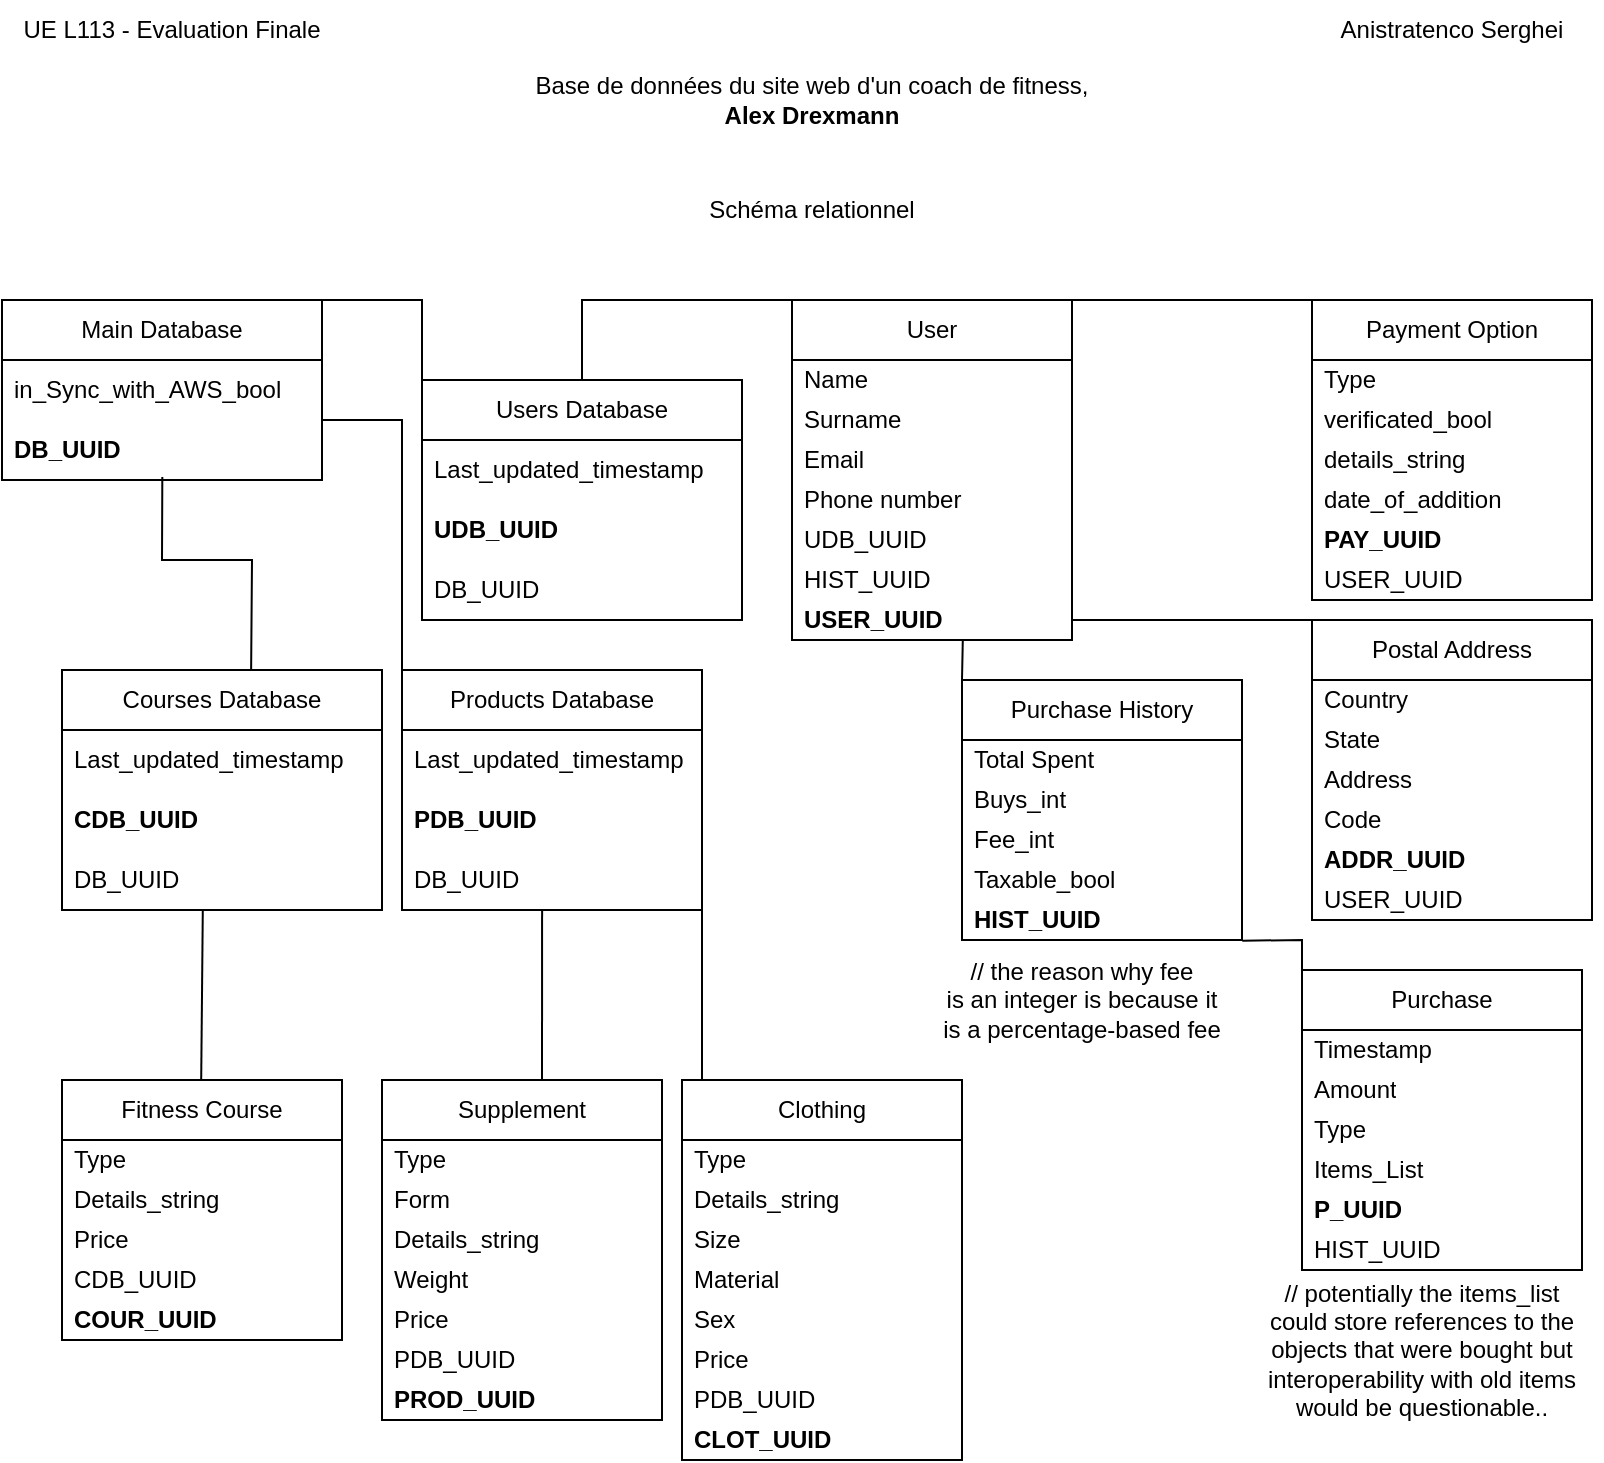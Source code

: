 <mxfile version="26.1.1">
  <diagram name="Page-1" id="tbAzFxZhWwLWA-EhOUsd">
    <mxGraphModel dx="2074" dy="1113" grid="1" gridSize="10" guides="1" tooltips="1" connect="1" arrows="1" fold="1" page="1" pageScale="1" pageWidth="850" pageHeight="1100" math="0" shadow="0">
      <root>
        <mxCell id="0" />
        <mxCell id="1" parent="0" />
        <mxCell id="sfqdOOPZxV7tRwm28SJr-1" value="UE L113 - Evaluation Finale" style="text;html=1;align=center;verticalAlign=middle;whiteSpace=wrap;rounded=0;" parent="1" vertex="1">
          <mxGeometry x="30" y="10" width="170" height="30" as="geometry" />
        </mxCell>
        <mxCell id="sfqdOOPZxV7tRwm28SJr-2" value="Anistratenco Serghei" style="text;html=1;align=center;verticalAlign=middle;whiteSpace=wrap;rounded=0;" parent="1" vertex="1">
          <mxGeometry x="680" y="10" width="150" height="30" as="geometry" />
        </mxCell>
        <mxCell id="sfqdOOPZxV7tRwm28SJr-3" value="Base de données du site web d&#39;un coach de fitness, &lt;br&gt;&lt;b&gt;Alex Drexmann&lt;/b&gt;" style="text;html=1;align=center;verticalAlign=middle;whiteSpace=wrap;rounded=0;" parent="1" vertex="1">
          <mxGeometry x="190" y="45" width="490" height="30" as="geometry" />
        </mxCell>
        <mxCell id="sfqdOOPZxV7tRwm28SJr-8" value="User" style="swimlane;fontStyle=0;childLayout=stackLayout;horizontal=1;startSize=30;horizontalStack=0;resizeParent=1;resizeParentMax=0;resizeLast=0;collapsible=1;marginBottom=0;whiteSpace=wrap;html=1;" parent="1" vertex="1">
          <mxGeometry x="425" y="160" width="140" height="170" as="geometry" />
        </mxCell>
        <mxCell id="sfqdOOPZxV7tRwm28SJr-9" value="Name" style="text;strokeColor=none;fillColor=none;align=left;verticalAlign=middle;spacingLeft=4;spacingRight=4;overflow=hidden;points=[[0,0.5],[1,0.5]];portConstraint=eastwest;rotatable=0;whiteSpace=wrap;html=1;" parent="sfqdOOPZxV7tRwm28SJr-8" vertex="1">
          <mxGeometry y="30" width="140" height="20" as="geometry" />
        </mxCell>
        <mxCell id="sfqdOOPZxV7tRwm28SJr-10" value="Surname" style="text;strokeColor=none;fillColor=none;align=left;verticalAlign=middle;spacingLeft=4;spacingRight=4;overflow=hidden;points=[[0,0.5],[1,0.5]];portConstraint=eastwest;rotatable=0;whiteSpace=wrap;html=1;" parent="sfqdOOPZxV7tRwm28SJr-8" vertex="1">
          <mxGeometry y="50" width="140" height="20" as="geometry" />
        </mxCell>
        <mxCell id="sfqdOOPZxV7tRwm28SJr-16" value="Email" style="text;strokeColor=none;fillColor=none;align=left;verticalAlign=middle;spacingLeft=4;spacingRight=4;overflow=hidden;points=[[0,0.5],[1,0.5]];portConstraint=eastwest;rotatable=0;whiteSpace=wrap;html=1;" parent="sfqdOOPZxV7tRwm28SJr-8" vertex="1">
          <mxGeometry y="70" width="140" height="20" as="geometry" />
        </mxCell>
        <mxCell id="sfqdOOPZxV7tRwm28SJr-17" value="Phone number" style="text;strokeColor=none;fillColor=none;align=left;verticalAlign=middle;spacingLeft=4;spacingRight=4;overflow=hidden;points=[[0,0.5],[1,0.5]];portConstraint=eastwest;rotatable=0;whiteSpace=wrap;html=1;" parent="sfqdOOPZxV7tRwm28SJr-8" vertex="1">
          <mxGeometry y="90" width="140" height="20" as="geometry" />
        </mxCell>
        <mxCell id="sfqdOOPZxV7tRwm28SJr-187" value="UDB_UUID" style="text;strokeColor=none;fillColor=none;align=left;verticalAlign=middle;spacingLeft=4;spacingRight=4;overflow=hidden;points=[[0,0.5],[1,0.5]];portConstraint=eastwest;rotatable=0;whiteSpace=wrap;html=1;" parent="sfqdOOPZxV7tRwm28SJr-8" vertex="1">
          <mxGeometry y="110" width="140" height="20" as="geometry" />
        </mxCell>
        <mxCell id="sfqdOOPZxV7tRwm28SJr-197" value="HIST_UUID" style="text;strokeColor=none;fillColor=none;align=left;verticalAlign=middle;spacingLeft=4;spacingRight=4;overflow=hidden;points=[[0,0.5],[1,0.5]];portConstraint=eastwest;rotatable=0;whiteSpace=wrap;html=1;fontStyle=0" parent="sfqdOOPZxV7tRwm28SJr-8" vertex="1">
          <mxGeometry y="130" width="140" height="20" as="geometry" />
        </mxCell>
        <mxCell id="sfqdOOPZxV7tRwm28SJr-194" value="USER_UUID" style="text;strokeColor=none;fillColor=none;align=left;verticalAlign=middle;spacingLeft=4;spacingRight=4;overflow=hidden;points=[[0,0.5],[1,0.5]];portConstraint=eastwest;rotatable=0;whiteSpace=wrap;html=1;fontStyle=1" parent="sfqdOOPZxV7tRwm28SJr-8" vertex="1">
          <mxGeometry y="150" width="140" height="20" as="geometry" />
        </mxCell>
        <mxCell id="sfqdOOPZxV7tRwm28SJr-20" value="Payment Option" style="swimlane;fontStyle=0;childLayout=stackLayout;horizontal=1;startSize=30;horizontalStack=0;resizeParent=1;resizeParentMax=0;resizeLast=0;collapsible=1;marginBottom=0;whiteSpace=wrap;html=1;" parent="1" vertex="1">
          <mxGeometry x="685" y="160" width="140" height="150" as="geometry" />
        </mxCell>
        <mxCell id="sfqdOOPZxV7tRwm28SJr-21" value="Type" style="text;strokeColor=none;fillColor=none;align=left;verticalAlign=middle;spacingLeft=4;spacingRight=4;overflow=hidden;points=[[0,0.5],[1,0.5]];portConstraint=eastwest;rotatable=0;whiteSpace=wrap;html=1;" parent="sfqdOOPZxV7tRwm28SJr-20" vertex="1">
          <mxGeometry y="30" width="140" height="20" as="geometry" />
        </mxCell>
        <mxCell id="sfqdOOPZxV7tRwm28SJr-22" value="verificated_bool" style="text;strokeColor=none;fillColor=none;align=left;verticalAlign=middle;spacingLeft=4;spacingRight=4;overflow=hidden;points=[[0,0.5],[1,0.5]];portConstraint=eastwest;rotatable=0;whiteSpace=wrap;html=1;" parent="sfqdOOPZxV7tRwm28SJr-20" vertex="1">
          <mxGeometry y="50" width="140" height="20" as="geometry" />
        </mxCell>
        <mxCell id="sfqdOOPZxV7tRwm28SJr-23" value="details_string" style="text;strokeColor=none;fillColor=none;align=left;verticalAlign=middle;spacingLeft=4;spacingRight=4;overflow=hidden;points=[[0,0.5],[1,0.5]];portConstraint=eastwest;rotatable=0;whiteSpace=wrap;html=1;" parent="sfqdOOPZxV7tRwm28SJr-20" vertex="1">
          <mxGeometry y="70" width="140" height="20" as="geometry" />
        </mxCell>
        <mxCell id="sfqdOOPZxV7tRwm28SJr-24" value="date_of_addition" style="text;strokeColor=none;fillColor=none;align=left;verticalAlign=middle;spacingLeft=4;spacingRight=4;overflow=hidden;points=[[0,0.5],[1,0.5]];portConstraint=eastwest;rotatable=0;whiteSpace=wrap;html=1;" parent="sfqdOOPZxV7tRwm28SJr-20" vertex="1">
          <mxGeometry y="90" width="140" height="20" as="geometry" />
        </mxCell>
        <mxCell id="sfqdOOPZxV7tRwm28SJr-195" value="PAY_UUID" style="text;strokeColor=none;fillColor=none;align=left;verticalAlign=middle;spacingLeft=4;spacingRight=4;overflow=hidden;points=[[0,0.5],[1,0.5]];portConstraint=eastwest;rotatable=0;whiteSpace=wrap;html=1;fontStyle=1" parent="sfqdOOPZxV7tRwm28SJr-20" vertex="1">
          <mxGeometry y="110" width="140" height="20" as="geometry" />
        </mxCell>
        <mxCell id="sfqdOOPZxV7tRwm28SJr-207" value="USER_UUID" style="text;strokeColor=none;fillColor=none;align=left;verticalAlign=middle;spacingLeft=4;spacingRight=4;overflow=hidden;points=[[0,0.5],[1,0.5]];portConstraint=eastwest;rotatable=0;whiteSpace=wrap;html=1;" parent="sfqdOOPZxV7tRwm28SJr-20" vertex="1">
          <mxGeometry y="130" width="140" height="20" as="geometry" />
        </mxCell>
        <mxCell id="sfqdOOPZxV7tRwm28SJr-39" value="Postal Address" style="swimlane;fontStyle=0;childLayout=stackLayout;horizontal=1;startSize=30;horizontalStack=0;resizeParent=1;resizeParentMax=0;resizeLast=0;collapsible=1;marginBottom=0;whiteSpace=wrap;html=1;" parent="1" vertex="1">
          <mxGeometry x="685" y="320" width="140" height="150" as="geometry" />
        </mxCell>
        <mxCell id="sfqdOOPZxV7tRwm28SJr-40" value="Country" style="text;strokeColor=none;fillColor=none;align=left;verticalAlign=middle;spacingLeft=4;spacingRight=4;overflow=hidden;points=[[0,0.5],[1,0.5]];portConstraint=eastwest;rotatable=0;whiteSpace=wrap;html=1;" parent="sfqdOOPZxV7tRwm28SJr-39" vertex="1">
          <mxGeometry y="30" width="140" height="20" as="geometry" />
        </mxCell>
        <mxCell id="sfqdOOPZxV7tRwm28SJr-41" value="State" style="text;strokeColor=none;fillColor=none;align=left;verticalAlign=middle;spacingLeft=4;spacingRight=4;overflow=hidden;points=[[0,0.5],[1,0.5]];portConstraint=eastwest;rotatable=0;whiteSpace=wrap;html=1;" parent="sfqdOOPZxV7tRwm28SJr-39" vertex="1">
          <mxGeometry y="50" width="140" height="20" as="geometry" />
        </mxCell>
        <mxCell id="sfqdOOPZxV7tRwm28SJr-42" value="Address" style="text;strokeColor=none;fillColor=none;align=left;verticalAlign=middle;spacingLeft=4;spacingRight=4;overflow=hidden;points=[[0,0.5],[1,0.5]];portConstraint=eastwest;rotatable=0;whiteSpace=wrap;html=1;" parent="sfqdOOPZxV7tRwm28SJr-39" vertex="1">
          <mxGeometry y="70" width="140" height="20" as="geometry" />
        </mxCell>
        <mxCell id="sfqdOOPZxV7tRwm28SJr-43" value="Code" style="text;strokeColor=none;fillColor=none;align=left;verticalAlign=middle;spacingLeft=4;spacingRight=4;overflow=hidden;points=[[0,0.5],[1,0.5]];portConstraint=eastwest;rotatable=0;whiteSpace=wrap;html=1;" parent="sfqdOOPZxV7tRwm28SJr-39" vertex="1">
          <mxGeometry y="90" width="140" height="20" as="geometry" />
        </mxCell>
        <mxCell id="sfqdOOPZxV7tRwm28SJr-208" value="ADDR_UUID" style="text;strokeColor=none;fillColor=none;align=left;verticalAlign=middle;spacingLeft=4;spacingRight=4;overflow=hidden;points=[[0,0.5],[1,0.5]];portConstraint=eastwest;rotatable=0;whiteSpace=wrap;html=1;fontStyle=1" parent="sfqdOOPZxV7tRwm28SJr-39" vertex="1">
          <mxGeometry y="110" width="140" height="20" as="geometry" />
        </mxCell>
        <mxCell id="sfqdOOPZxV7tRwm28SJr-200" value="USER_UUID" style="text;strokeColor=none;fillColor=none;align=left;verticalAlign=middle;spacingLeft=4;spacingRight=4;overflow=hidden;points=[[0,0.5],[1,0.5]];portConstraint=eastwest;rotatable=0;whiteSpace=wrap;html=1;" parent="sfqdOOPZxV7tRwm28SJr-39" vertex="1">
          <mxGeometry y="130" width="140" height="20" as="geometry" />
        </mxCell>
        <mxCell id="sfqdOOPZxV7tRwm28SJr-45" value="Purchase History" style="swimlane;fontStyle=0;childLayout=stackLayout;horizontal=1;startSize=30;horizontalStack=0;resizeParent=1;resizeParentMax=0;resizeLast=0;collapsible=1;marginBottom=0;whiteSpace=wrap;html=1;" parent="1" vertex="1">
          <mxGeometry x="510" y="350" width="140" height="130" as="geometry" />
        </mxCell>
        <mxCell id="sfqdOOPZxV7tRwm28SJr-46" value="Total Spent" style="text;strokeColor=none;fillColor=none;align=left;verticalAlign=middle;spacingLeft=4;spacingRight=4;overflow=hidden;points=[[0,0.5],[1,0.5]];portConstraint=eastwest;rotatable=0;whiteSpace=wrap;html=1;" parent="sfqdOOPZxV7tRwm28SJr-45" vertex="1">
          <mxGeometry y="30" width="140" height="20" as="geometry" />
        </mxCell>
        <mxCell id="sfqdOOPZxV7tRwm28SJr-47" value="Buys_int" style="text;strokeColor=none;fillColor=none;align=left;verticalAlign=middle;spacingLeft=4;spacingRight=4;overflow=hidden;points=[[0,0.5],[1,0.5]];portConstraint=eastwest;rotatable=0;whiteSpace=wrap;html=1;" parent="sfqdOOPZxV7tRwm28SJr-45" vertex="1">
          <mxGeometry y="50" width="140" height="20" as="geometry" />
        </mxCell>
        <mxCell id="sfqdOOPZxV7tRwm28SJr-48" value="Fee_int" style="text;strokeColor=none;fillColor=none;align=left;verticalAlign=middle;spacingLeft=4;spacingRight=4;overflow=hidden;points=[[0,0.5],[1,0.5]];portConstraint=eastwest;rotatable=0;whiteSpace=wrap;html=1;" parent="sfqdOOPZxV7tRwm28SJr-45" vertex="1">
          <mxGeometry y="70" width="140" height="20" as="geometry" />
        </mxCell>
        <mxCell id="sfqdOOPZxV7tRwm28SJr-49" value="Taxable_bool" style="text;strokeColor=none;fillColor=none;align=left;verticalAlign=middle;spacingLeft=4;spacingRight=4;overflow=hidden;points=[[0,0.5],[1,0.5]];portConstraint=eastwest;rotatable=0;whiteSpace=wrap;html=1;" parent="sfqdOOPZxV7tRwm28SJr-45" vertex="1">
          <mxGeometry y="90" width="140" height="20" as="geometry" />
        </mxCell>
        <mxCell id="sfqdOOPZxV7tRwm28SJr-196" value="HIST_UUID" style="text;strokeColor=none;fillColor=none;align=left;verticalAlign=middle;spacingLeft=4;spacingRight=4;overflow=hidden;points=[[0,0.5],[1,0.5]];portConstraint=eastwest;rotatable=0;whiteSpace=wrap;html=1;fontStyle=1" parent="sfqdOOPZxV7tRwm28SJr-45" vertex="1">
          <mxGeometry y="110" width="140" height="20" as="geometry" />
        </mxCell>
        <mxCell id="sfqdOOPZxV7tRwm28SJr-51" value="Fitness Course" style="swimlane;fontStyle=0;childLayout=stackLayout;horizontal=1;startSize=30;horizontalStack=0;resizeParent=1;resizeParentMax=0;resizeLast=0;collapsible=1;marginBottom=0;whiteSpace=wrap;html=1;" parent="1" vertex="1">
          <mxGeometry x="60" y="550" width="140" height="130" as="geometry" />
        </mxCell>
        <mxCell id="sfqdOOPZxV7tRwm28SJr-52" value="Type" style="text;strokeColor=none;fillColor=none;align=left;verticalAlign=middle;spacingLeft=4;spacingRight=4;overflow=hidden;points=[[0,0.5],[1,0.5]];portConstraint=eastwest;rotatable=0;whiteSpace=wrap;html=1;" parent="sfqdOOPZxV7tRwm28SJr-51" vertex="1">
          <mxGeometry y="30" width="140" height="20" as="geometry" />
        </mxCell>
        <mxCell id="sfqdOOPZxV7tRwm28SJr-94" value="Details_string" style="text;strokeColor=none;fillColor=none;align=left;verticalAlign=middle;spacingLeft=4;spacingRight=4;overflow=hidden;points=[[0,0.5],[1,0.5]];portConstraint=eastwest;rotatable=0;whiteSpace=wrap;html=1;" parent="sfqdOOPZxV7tRwm28SJr-51" vertex="1">
          <mxGeometry y="50" width="140" height="20" as="geometry" />
        </mxCell>
        <mxCell id="sfqdOOPZxV7tRwm28SJr-53" value="Price" style="text;strokeColor=none;fillColor=none;align=left;verticalAlign=middle;spacingLeft=4;spacingRight=4;overflow=hidden;points=[[0,0.5],[1,0.5]];portConstraint=eastwest;rotatable=0;whiteSpace=wrap;html=1;" parent="sfqdOOPZxV7tRwm28SJr-51" vertex="1">
          <mxGeometry y="70" width="140" height="20" as="geometry" />
        </mxCell>
        <mxCell id="sfqdOOPZxV7tRwm28SJr-176" value="CDB_UUID" style="text;strokeColor=none;fillColor=none;align=left;verticalAlign=middle;spacingLeft=4;spacingRight=4;overflow=hidden;points=[[0,0.5],[1,0.5]];portConstraint=eastwest;rotatable=0;whiteSpace=wrap;html=1;" parent="sfqdOOPZxV7tRwm28SJr-51" vertex="1">
          <mxGeometry y="90" width="140" height="20" as="geometry" />
        </mxCell>
        <mxCell id="sfqdOOPZxV7tRwm28SJr-185" value="COUR_UUID" style="text;strokeColor=none;fillColor=none;align=left;verticalAlign=middle;spacingLeft=4;spacingRight=4;overflow=hidden;points=[[0,0.5],[1,0.5]];portConstraint=eastwest;rotatable=0;whiteSpace=wrap;html=1;fontStyle=1" parent="sfqdOOPZxV7tRwm28SJr-51" vertex="1">
          <mxGeometry y="110" width="140" height="20" as="geometry" />
        </mxCell>
        <mxCell id="sfqdOOPZxV7tRwm28SJr-56" value="Clothing" style="swimlane;fontStyle=0;childLayout=stackLayout;horizontal=1;startSize=30;horizontalStack=0;resizeParent=1;resizeParentMax=0;resizeLast=0;collapsible=1;marginBottom=0;whiteSpace=wrap;html=1;" parent="1" vertex="1">
          <mxGeometry x="370" y="550" width="140" height="190" as="geometry" />
        </mxCell>
        <mxCell id="sfqdOOPZxV7tRwm28SJr-57" value="Type" style="text;strokeColor=none;fillColor=none;align=left;verticalAlign=middle;spacingLeft=4;spacingRight=4;overflow=hidden;points=[[0,0.5],[1,0.5]];portConstraint=eastwest;rotatable=0;whiteSpace=wrap;html=1;" parent="sfqdOOPZxV7tRwm28SJr-56" vertex="1">
          <mxGeometry y="30" width="140" height="20" as="geometry" />
        </mxCell>
        <mxCell id="sfqdOOPZxV7tRwm28SJr-58" value="Details_string" style="text;strokeColor=none;fillColor=none;align=left;verticalAlign=middle;spacingLeft=4;spacingRight=4;overflow=hidden;points=[[0,0.5],[1,0.5]];portConstraint=eastwest;rotatable=0;whiteSpace=wrap;html=1;" parent="sfqdOOPZxV7tRwm28SJr-56" vertex="1">
          <mxGeometry y="50" width="140" height="20" as="geometry" />
        </mxCell>
        <mxCell id="sfqdOOPZxV7tRwm28SJr-63" value="Size" style="text;strokeColor=none;fillColor=none;align=left;verticalAlign=middle;spacingLeft=4;spacingRight=4;overflow=hidden;points=[[0,0.5],[1,0.5]];portConstraint=eastwest;rotatable=0;whiteSpace=wrap;html=1;" parent="sfqdOOPZxV7tRwm28SJr-56" vertex="1">
          <mxGeometry y="70" width="140" height="20" as="geometry" />
        </mxCell>
        <mxCell id="sfqdOOPZxV7tRwm28SJr-92" value="Material" style="text;strokeColor=none;fillColor=none;align=left;verticalAlign=middle;spacingLeft=4;spacingRight=4;overflow=hidden;points=[[0,0.5],[1,0.5]];portConstraint=eastwest;rotatable=0;whiteSpace=wrap;html=1;" parent="sfqdOOPZxV7tRwm28SJr-56" vertex="1">
          <mxGeometry y="90" width="140" height="20" as="geometry" />
        </mxCell>
        <mxCell id="sfqdOOPZxV7tRwm28SJr-93" value="Sex" style="text;strokeColor=none;fillColor=none;align=left;verticalAlign=middle;spacingLeft=4;spacingRight=4;overflow=hidden;points=[[0,0.5],[1,0.5]];portConstraint=eastwest;rotatable=0;whiteSpace=wrap;html=1;" parent="sfqdOOPZxV7tRwm28SJr-56" vertex="1">
          <mxGeometry y="110" width="140" height="20" as="geometry" />
        </mxCell>
        <mxCell id="sfqdOOPZxV7tRwm28SJr-62" value="Price" style="text;strokeColor=none;fillColor=none;align=left;verticalAlign=middle;spacingLeft=4;spacingRight=4;overflow=hidden;points=[[0,0.5],[1,0.5]];portConstraint=eastwest;rotatable=0;whiteSpace=wrap;html=1;" parent="sfqdOOPZxV7tRwm28SJr-56" vertex="1">
          <mxGeometry y="130" width="140" height="20" as="geometry" />
        </mxCell>
        <mxCell id="sfqdOOPZxV7tRwm28SJr-178" value="PDB_UUID" style="text;strokeColor=none;fillColor=none;align=left;verticalAlign=middle;spacingLeft=4;spacingRight=4;overflow=hidden;points=[[0,0.5],[1,0.5]];portConstraint=eastwest;rotatable=0;whiteSpace=wrap;html=1;fontStyle=0" parent="sfqdOOPZxV7tRwm28SJr-56" vertex="1">
          <mxGeometry y="150" width="140" height="20" as="geometry" />
        </mxCell>
        <mxCell id="sfqdOOPZxV7tRwm28SJr-186" value="CLOT_UUID" style="text;strokeColor=none;fillColor=none;align=left;verticalAlign=middle;spacingLeft=4;spacingRight=4;overflow=hidden;points=[[0,0.5],[1,0.5]];portConstraint=eastwest;rotatable=0;whiteSpace=wrap;html=1;fontStyle=1" parent="sfqdOOPZxV7tRwm28SJr-56" vertex="1">
          <mxGeometry y="170" width="140" height="20" as="geometry" />
        </mxCell>
        <mxCell id="sfqdOOPZxV7tRwm28SJr-69" value="Main Database" style="swimlane;fontStyle=0;childLayout=stackLayout;horizontal=1;startSize=30;horizontalStack=0;resizeParent=1;resizeParentMax=0;resizeLast=0;collapsible=1;marginBottom=0;whiteSpace=wrap;html=1;" parent="1" vertex="1">
          <mxGeometry x="30" y="160" width="160" height="90" as="geometry" />
        </mxCell>
        <mxCell id="sfqdOOPZxV7tRwm28SJr-70" value="in_Sync_with_AWS_bool" style="text;strokeColor=none;fillColor=none;align=left;verticalAlign=middle;spacingLeft=4;spacingRight=4;overflow=hidden;points=[[0,0.5],[1,0.5]];portConstraint=eastwest;rotatable=0;whiteSpace=wrap;html=1;" parent="sfqdOOPZxV7tRwm28SJr-69" vertex="1">
          <mxGeometry y="30" width="160" height="30" as="geometry" />
        </mxCell>
        <mxCell id="sfqdOOPZxV7tRwm28SJr-161" value="&lt;b&gt;DB_UUID&lt;/b&gt;" style="text;strokeColor=none;fillColor=none;align=left;verticalAlign=middle;spacingLeft=4;spacingRight=4;overflow=hidden;points=[[0,0.5],[1,0.5]];portConstraint=eastwest;rotatable=0;whiteSpace=wrap;html=1;" parent="sfqdOOPZxV7tRwm28SJr-69" vertex="1">
          <mxGeometry y="60" width="160" height="30" as="geometry" />
        </mxCell>
        <mxCell id="sfqdOOPZxV7tRwm28SJr-72" value="Courses Database" style="swimlane;fontStyle=0;childLayout=stackLayout;horizontal=1;startSize=30;horizontalStack=0;resizeParent=1;resizeParentMax=0;resizeLast=0;collapsible=1;marginBottom=0;whiteSpace=wrap;html=1;" parent="1" vertex="1">
          <mxGeometry x="60" y="345" width="160" height="120" as="geometry" />
        </mxCell>
        <mxCell id="sfqdOOPZxV7tRwm28SJr-73" value="Last_updated_timestamp" style="text;strokeColor=none;fillColor=none;align=left;verticalAlign=middle;spacingLeft=4;spacingRight=4;overflow=hidden;points=[[0,0.5],[1,0.5]];portConstraint=eastwest;rotatable=0;whiteSpace=wrap;html=1;" parent="sfqdOOPZxV7tRwm28SJr-72" vertex="1">
          <mxGeometry y="30" width="160" height="30" as="geometry" />
        </mxCell>
        <mxCell id="sfqdOOPZxV7tRwm28SJr-166" value="CDB_UUID" style="text;strokeColor=none;fillColor=none;align=left;verticalAlign=middle;spacingLeft=4;spacingRight=4;overflow=hidden;points=[[0,0.5],[1,0.5]];portConstraint=eastwest;rotatable=0;whiteSpace=wrap;html=1;fontStyle=1" parent="sfqdOOPZxV7tRwm28SJr-72" vertex="1">
          <mxGeometry y="60" width="160" height="30" as="geometry" />
        </mxCell>
        <mxCell id="sfqdOOPZxV7tRwm28SJr-157" value="DB_UUID" style="text;strokeColor=none;fillColor=none;align=left;verticalAlign=middle;spacingLeft=4;spacingRight=4;overflow=hidden;points=[[0,0.5],[1,0.5]];portConstraint=eastwest;rotatable=0;whiteSpace=wrap;html=1;" parent="sfqdOOPZxV7tRwm28SJr-72" vertex="1">
          <mxGeometry y="90" width="160" height="30" as="geometry" />
        </mxCell>
        <mxCell id="sfqdOOPZxV7tRwm28SJr-74" value="Products Database" style="swimlane;fontStyle=0;childLayout=stackLayout;horizontal=1;startSize=30;horizontalStack=0;resizeParent=1;resizeParentMax=0;resizeLast=0;collapsible=1;marginBottom=0;whiteSpace=wrap;html=1;" parent="1" vertex="1">
          <mxGeometry x="230" y="345" width="150" height="120" as="geometry" />
        </mxCell>
        <mxCell id="sfqdOOPZxV7tRwm28SJr-75" value="Last_updated_timestamp" style="text;strokeColor=none;fillColor=none;align=left;verticalAlign=middle;spacingLeft=4;spacingRight=4;overflow=hidden;points=[[0,0.5],[1,0.5]];portConstraint=eastwest;rotatable=0;whiteSpace=wrap;html=1;" parent="sfqdOOPZxV7tRwm28SJr-74" vertex="1">
          <mxGeometry y="30" width="150" height="30" as="geometry" />
        </mxCell>
        <mxCell id="sfqdOOPZxV7tRwm28SJr-158" value="PDB_UUID" style="text;strokeColor=none;fillColor=none;align=left;verticalAlign=middle;spacingLeft=4;spacingRight=4;overflow=hidden;points=[[0,0.5],[1,0.5]];portConstraint=eastwest;rotatable=0;whiteSpace=wrap;html=1;fontStyle=1" parent="sfqdOOPZxV7tRwm28SJr-74" vertex="1">
          <mxGeometry y="60" width="150" height="30" as="geometry" />
        </mxCell>
        <mxCell id="sfqdOOPZxV7tRwm28SJr-167" value="DB_UUID" style="text;strokeColor=none;fillColor=none;align=left;verticalAlign=middle;spacingLeft=4;spacingRight=4;overflow=hidden;points=[[0,0.5],[1,0.5]];portConstraint=eastwest;rotatable=0;whiteSpace=wrap;html=1;" parent="sfqdOOPZxV7tRwm28SJr-74" vertex="1">
          <mxGeometry y="90" width="150" height="30" as="geometry" />
        </mxCell>
        <mxCell id="sfqdOOPZxV7tRwm28SJr-86" value="Supplement" style="swimlane;fontStyle=0;childLayout=stackLayout;horizontal=1;startSize=30;horizontalStack=0;resizeParent=1;resizeParentMax=0;resizeLast=0;collapsible=1;marginBottom=0;whiteSpace=wrap;html=1;" parent="1" vertex="1">
          <mxGeometry x="220" y="550" width="140" height="170" as="geometry" />
        </mxCell>
        <mxCell id="sfqdOOPZxV7tRwm28SJr-87" value="Type" style="text;strokeColor=none;fillColor=none;align=left;verticalAlign=middle;spacingLeft=4;spacingRight=4;overflow=hidden;points=[[0,0.5],[1,0.5]];portConstraint=eastwest;rotatable=0;whiteSpace=wrap;html=1;" parent="sfqdOOPZxV7tRwm28SJr-86" vertex="1">
          <mxGeometry y="30" width="140" height="20" as="geometry" />
        </mxCell>
        <mxCell id="sfqdOOPZxV7tRwm28SJr-91" value="Form" style="text;strokeColor=none;fillColor=none;align=left;verticalAlign=middle;spacingLeft=4;spacingRight=4;overflow=hidden;points=[[0,0.5],[1,0.5]];portConstraint=eastwest;rotatable=0;whiteSpace=wrap;html=1;" parent="sfqdOOPZxV7tRwm28SJr-86" vertex="1">
          <mxGeometry y="50" width="140" height="20" as="geometry" />
        </mxCell>
        <mxCell id="sfqdOOPZxV7tRwm28SJr-88" value="Details_string" style="text;strokeColor=none;fillColor=none;align=left;verticalAlign=middle;spacingLeft=4;spacingRight=4;overflow=hidden;points=[[0,0.5],[1,0.5]];portConstraint=eastwest;rotatable=0;whiteSpace=wrap;html=1;" parent="sfqdOOPZxV7tRwm28SJr-86" vertex="1">
          <mxGeometry y="70" width="140" height="20" as="geometry" />
        </mxCell>
        <mxCell id="sfqdOOPZxV7tRwm28SJr-89" value="Weight" style="text;strokeColor=none;fillColor=none;align=left;verticalAlign=middle;spacingLeft=4;spacingRight=4;overflow=hidden;points=[[0,0.5],[1,0.5]];portConstraint=eastwest;rotatable=0;whiteSpace=wrap;html=1;" parent="sfqdOOPZxV7tRwm28SJr-86" vertex="1">
          <mxGeometry y="90" width="140" height="20" as="geometry" />
        </mxCell>
        <mxCell id="sfqdOOPZxV7tRwm28SJr-90" value="Price" style="text;strokeColor=none;fillColor=none;align=left;verticalAlign=middle;spacingLeft=4;spacingRight=4;overflow=hidden;points=[[0,0.5],[1,0.5]];portConstraint=eastwest;rotatable=0;whiteSpace=wrap;html=1;" parent="sfqdOOPZxV7tRwm28SJr-86" vertex="1">
          <mxGeometry y="110" width="140" height="20" as="geometry" />
        </mxCell>
        <mxCell id="sfqdOOPZxV7tRwm28SJr-177" value="PDB_UUID" style="text;strokeColor=none;fillColor=none;align=left;verticalAlign=middle;spacingLeft=4;spacingRight=4;overflow=hidden;points=[[0,0.5],[1,0.5]];portConstraint=eastwest;rotatable=0;whiteSpace=wrap;html=1;" parent="sfqdOOPZxV7tRwm28SJr-86" vertex="1">
          <mxGeometry y="130" width="140" height="20" as="geometry" />
        </mxCell>
        <mxCell id="sfqdOOPZxV7tRwm28SJr-179" value="PROD_UUID" style="text;strokeColor=none;fillColor=none;align=left;verticalAlign=middle;spacingLeft=4;spacingRight=4;overflow=hidden;points=[[0,0.5],[1,0.5]];portConstraint=eastwest;rotatable=0;whiteSpace=wrap;html=1;fontStyle=1" parent="sfqdOOPZxV7tRwm28SJr-86" vertex="1">
          <mxGeometry y="150" width="140" height="20" as="geometry" />
        </mxCell>
        <mxCell id="sfqdOOPZxV7tRwm28SJr-119" value="&lt;font&gt;Users Database&lt;/font&gt;" style="swimlane;fontStyle=0;childLayout=stackLayout;horizontal=1;startSize=30;horizontalStack=0;resizeParent=1;resizeParentMax=0;resizeLast=0;collapsible=1;marginBottom=0;whiteSpace=wrap;html=1;" parent="1" vertex="1">
          <mxGeometry x="240" y="200" width="160" height="120" as="geometry" />
        </mxCell>
        <mxCell id="sfqdOOPZxV7tRwm28SJr-120" value="&lt;font&gt;Last_updated_timestamp&lt;/font&gt;" style="text;strokeColor=none;fillColor=none;align=left;verticalAlign=middle;spacingLeft=4;spacingRight=4;overflow=hidden;points=[[0,0.5],[1,0.5]];portConstraint=eastwest;rotatable=0;whiteSpace=wrap;html=1;" parent="sfqdOOPZxV7tRwm28SJr-119" vertex="1">
          <mxGeometry y="30" width="160" height="30" as="geometry" />
        </mxCell>
        <mxCell id="sfqdOOPZxV7tRwm28SJr-165" value="UDB_UUID" style="text;strokeColor=none;fillColor=none;align=left;verticalAlign=middle;spacingLeft=4;spacingRight=4;overflow=hidden;points=[[0,0.5],[1,0.5]];portConstraint=eastwest;rotatable=0;whiteSpace=wrap;html=1;fontStyle=1" parent="sfqdOOPZxV7tRwm28SJr-119" vertex="1">
          <mxGeometry y="60" width="160" height="30" as="geometry" />
        </mxCell>
        <mxCell id="sfqdOOPZxV7tRwm28SJr-164" value="&lt;span&gt;DB_UUID&lt;/span&gt;" style="text;strokeColor=none;fillColor=none;align=left;verticalAlign=middle;spacingLeft=4;spacingRight=4;overflow=hidden;points=[[0,0.5],[1,0.5]];portConstraint=eastwest;rotatable=0;whiteSpace=wrap;html=1;fontStyle=0" parent="sfqdOOPZxV7tRwm28SJr-119" vertex="1">
          <mxGeometry y="90" width="160" height="30" as="geometry" />
        </mxCell>
        <mxCell id="sfqdOOPZxV7tRwm28SJr-131" value="Purchase" style="swimlane;fontStyle=0;childLayout=stackLayout;horizontal=1;startSize=30;horizontalStack=0;resizeParent=1;resizeParentMax=0;resizeLast=0;collapsible=1;marginBottom=0;whiteSpace=wrap;html=1;" parent="1" vertex="1">
          <mxGeometry x="680" y="495" width="140" height="150" as="geometry" />
        </mxCell>
        <mxCell id="sfqdOOPZxV7tRwm28SJr-132" value="Timestamp" style="text;strokeColor=none;fillColor=none;align=left;verticalAlign=middle;spacingLeft=4;spacingRight=4;overflow=hidden;points=[[0,0.5],[1,0.5]];portConstraint=eastwest;rotatable=0;whiteSpace=wrap;html=1;" parent="sfqdOOPZxV7tRwm28SJr-131" vertex="1">
          <mxGeometry y="30" width="140" height="20" as="geometry" />
        </mxCell>
        <mxCell id="sfqdOOPZxV7tRwm28SJr-133" value="Amount" style="text;strokeColor=none;fillColor=none;align=left;verticalAlign=middle;spacingLeft=4;spacingRight=4;overflow=hidden;points=[[0,0.5],[1,0.5]];portConstraint=eastwest;rotatable=0;whiteSpace=wrap;html=1;" parent="sfqdOOPZxV7tRwm28SJr-131" vertex="1">
          <mxGeometry y="50" width="140" height="20" as="geometry" />
        </mxCell>
        <mxCell id="sfqdOOPZxV7tRwm28SJr-134" value="Type" style="text;strokeColor=none;fillColor=none;align=left;verticalAlign=middle;spacingLeft=4;spacingRight=4;overflow=hidden;points=[[0,0.5],[1,0.5]];portConstraint=eastwest;rotatable=0;whiteSpace=wrap;html=1;" parent="sfqdOOPZxV7tRwm28SJr-131" vertex="1">
          <mxGeometry y="70" width="140" height="20" as="geometry" />
        </mxCell>
        <mxCell id="sfqdOOPZxV7tRwm28SJr-135" value="Items_List" style="text;strokeColor=none;fillColor=none;align=left;verticalAlign=middle;spacingLeft=4;spacingRight=4;overflow=hidden;points=[[0,0.5],[1,0.5]];portConstraint=eastwest;rotatable=0;whiteSpace=wrap;html=1;" parent="sfqdOOPZxV7tRwm28SJr-131" vertex="1">
          <mxGeometry y="90" width="140" height="20" as="geometry" />
        </mxCell>
        <mxCell id="sfqdOOPZxV7tRwm28SJr-209" value="P_UUID" style="text;strokeColor=none;fillColor=none;align=left;verticalAlign=middle;spacingLeft=4;spacingRight=4;overflow=hidden;points=[[0,0.5],[1,0.5]];portConstraint=eastwest;rotatable=0;whiteSpace=wrap;html=1;fontStyle=1" parent="sfqdOOPZxV7tRwm28SJr-131" vertex="1">
          <mxGeometry y="110" width="140" height="20" as="geometry" />
        </mxCell>
        <mxCell id="sfqdOOPZxV7tRwm28SJr-198" value="HIST_UUID" style="text;strokeColor=none;fillColor=none;align=left;verticalAlign=middle;spacingLeft=4;spacingRight=4;overflow=hidden;points=[[0,0.5],[1,0.5]];portConstraint=eastwest;rotatable=0;whiteSpace=wrap;html=1;" parent="sfqdOOPZxV7tRwm28SJr-131" vertex="1">
          <mxGeometry y="130" width="140" height="20" as="geometry" />
        </mxCell>
        <mxCell id="sfqdOOPZxV7tRwm28SJr-146" value="" style="endArrow=none;html=1;rounded=0;exitX=0.591;exitY=0.003;exitDx=0;exitDy=0;exitPerimeter=0;entryX=0.501;entryY=0.952;entryDx=0;entryDy=0;entryPerimeter=0;" parent="1" source="sfqdOOPZxV7tRwm28SJr-72" target="sfqdOOPZxV7tRwm28SJr-161" edge="1">
          <mxGeometry width="50" height="50" relative="1" as="geometry">
            <mxPoint x="60" y="270" as="sourcePoint" />
            <mxPoint x="110" y="220" as="targetPoint" />
            <Array as="points">
              <mxPoint x="155" y="290" />
              <mxPoint x="110" y="290" />
            </Array>
          </mxGeometry>
        </mxCell>
        <mxCell id="sfqdOOPZxV7tRwm28SJr-147" value="" style="endArrow=none;html=1;rounded=0;exitX=0;exitY=0;exitDx=0;exitDy=0;" parent="1" source="sfqdOOPZxV7tRwm28SJr-74" edge="1">
          <mxGeometry width="50" height="50" relative="1" as="geometry">
            <mxPoint x="189.52" y="343" as="sourcePoint" />
            <mxPoint x="189.52" y="220" as="targetPoint" />
            <Array as="points">
              <mxPoint x="230" y="220" />
            </Array>
          </mxGeometry>
        </mxCell>
        <mxCell id="sfqdOOPZxV7tRwm28SJr-148" value="" style="endArrow=none;html=1;rounded=0;entryX=0;entryY=0;entryDx=0;entryDy=0;exitX=1;exitY=0;exitDx=0;exitDy=0;" parent="1" source="sfqdOOPZxV7tRwm28SJr-69" target="sfqdOOPZxV7tRwm28SJr-119" edge="1">
          <mxGeometry width="50" height="50" relative="1" as="geometry">
            <mxPoint x="180" y="210" as="sourcePoint" />
            <mxPoint x="230" y="160" as="targetPoint" />
            <Array as="points">
              <mxPoint x="240" y="160" />
            </Array>
          </mxGeometry>
        </mxCell>
        <mxCell id="sfqdOOPZxV7tRwm28SJr-149" value="" style="endArrow=none;html=1;rounded=0;entryX=0;entryY=0;entryDx=0;entryDy=0;exitX=0.5;exitY=0;exitDx=0;exitDy=0;" parent="1" source="sfqdOOPZxV7tRwm28SJr-119" target="sfqdOOPZxV7tRwm28SJr-8" edge="1">
          <mxGeometry width="50" height="50" relative="1" as="geometry">
            <mxPoint x="380" y="240" as="sourcePoint" />
            <mxPoint x="430" y="190" as="targetPoint" />
            <Array as="points">
              <mxPoint x="320" y="160" />
            </Array>
          </mxGeometry>
        </mxCell>
        <mxCell id="sfqdOOPZxV7tRwm28SJr-150" value="" style="endArrow=none;html=1;rounded=0;entryX=0;entryY=0;entryDx=0;entryDy=0;exitX=1;exitY=0;exitDx=0;exitDy=0;" parent="1" source="sfqdOOPZxV7tRwm28SJr-8" target="sfqdOOPZxV7tRwm28SJr-20" edge="1">
          <mxGeometry width="50" height="50" relative="1" as="geometry">
            <mxPoint x="565" y="139" as="sourcePoint" />
            <mxPoint x="615" y="89" as="targetPoint" />
          </mxGeometry>
        </mxCell>
        <mxCell id="sfqdOOPZxV7tRwm28SJr-151" value="" style="endArrow=none;html=1;rounded=0;entryX=0;entryY=0;entryDx=0;entryDy=0;exitX=1;exitY=0.5;exitDx=0;exitDy=0;" parent="1" source="sfqdOOPZxV7tRwm28SJr-194" target="sfqdOOPZxV7tRwm28SJr-39" edge="1">
          <mxGeometry width="50" height="50" relative="1" as="geometry">
            <mxPoint x="565" y="270" as="sourcePoint" />
            <mxPoint x="685" y="300" as="targetPoint" />
          </mxGeometry>
        </mxCell>
        <mxCell id="sfqdOOPZxV7tRwm28SJr-152" value="" style="endArrow=none;html=1;rounded=0;exitX=1.001;exitY=1.018;exitDx=0;exitDy=0;exitPerimeter=0;" parent="1" source="sfqdOOPZxV7tRwm28SJr-196" edge="1">
          <mxGeometry width="50" height="50" relative="1" as="geometry">
            <mxPoint x="630" y="545" as="sourcePoint" />
            <mxPoint x="680" y="495" as="targetPoint" />
            <Array as="points">
              <mxPoint x="680" y="480" />
            </Array>
          </mxGeometry>
        </mxCell>
        <mxCell id="sfqdOOPZxV7tRwm28SJr-153" value="" style="endArrow=none;html=1;rounded=0;entryX=0;entryY=0;entryDx=0;entryDy=0;exitX=0.61;exitY=0.998;exitDx=0;exitDy=0;exitPerimeter=0;" parent="1" source="sfqdOOPZxV7tRwm28SJr-194" target="sfqdOOPZxV7tRwm28SJr-45" edge="1">
          <mxGeometry width="50" height="50" relative="1" as="geometry">
            <mxPoint x="500" y="320" as="sourcePoint" />
            <mxPoint x="545" y="320" as="targetPoint" />
          </mxGeometry>
        </mxCell>
        <mxCell id="sfqdOOPZxV7tRwm28SJr-154" value="" style="endArrow=none;html=1;rounded=0;entryX=0.44;entryY=0.992;entryDx=0;entryDy=0;entryPerimeter=0;" parent="1" target="sfqdOOPZxV7tRwm28SJr-157" edge="1">
          <mxGeometry width="50" height="50" relative="1" as="geometry">
            <mxPoint x="129.6" y="550" as="sourcePoint" />
            <mxPoint x="130.4" y="406.2" as="targetPoint" />
          </mxGeometry>
        </mxCell>
        <mxCell id="sfqdOOPZxV7tRwm28SJr-155" value="" style="endArrow=none;html=1;rounded=0;entryX=0.467;entryY=1.006;entryDx=0;entryDy=0;entryPerimeter=0;" parent="1" target="sfqdOOPZxV7tRwm28SJr-167" edge="1">
          <mxGeometry width="50" height="50" relative="1" as="geometry">
            <mxPoint x="300" y="549.8" as="sourcePoint" />
            <mxPoint x="300.8" y="406.0" as="targetPoint" />
          </mxGeometry>
        </mxCell>
        <mxCell id="sfqdOOPZxV7tRwm28SJr-199" value="// potentially the items_list could store references to the objects that were bought but interoperability with old items would be questionable.." style="text;html=1;align=center;verticalAlign=middle;whiteSpace=wrap;rounded=0;" parent="1" vertex="1">
          <mxGeometry x="660" y="670" width="160" height="30" as="geometry" />
        </mxCell>
        <mxCell id="sfqdOOPZxV7tRwm28SJr-210" value="&lt;div&gt;// the reason why fee&lt;/div&gt;&lt;div&gt;is an integer is because it &lt;br&gt;&lt;/div&gt;&lt;div&gt;is a percentage-based fee&lt;/div&gt;" style="text;html=1;align=center;verticalAlign=middle;whiteSpace=wrap;rounded=0;" parent="1" vertex="1">
          <mxGeometry x="490" y="495" width="160" height="30" as="geometry" />
        </mxCell>
        <mxCell id="sfqdOOPZxV7tRwm28SJr-211" value="" style="endArrow=none;html=1;rounded=0;entryX=0.467;entryY=1.006;entryDx=0;entryDy=0;entryPerimeter=0;" parent="1" edge="1">
          <mxGeometry width="50" height="50" relative="1" as="geometry">
            <mxPoint x="380" y="549.8" as="sourcePoint" />
            <mxPoint x="380" y="465" as="targetPoint" />
          </mxGeometry>
        </mxCell>
        <mxCell id="sfqdOOPZxV7tRwm28SJr-212" value="Schéma relationnel" style="text;html=1;align=center;verticalAlign=middle;whiteSpace=wrap;rounded=0;" parent="1" vertex="1">
          <mxGeometry x="190" y="100" width="490" height="30" as="geometry" />
        </mxCell>
      </root>
    </mxGraphModel>
  </diagram>
</mxfile>
